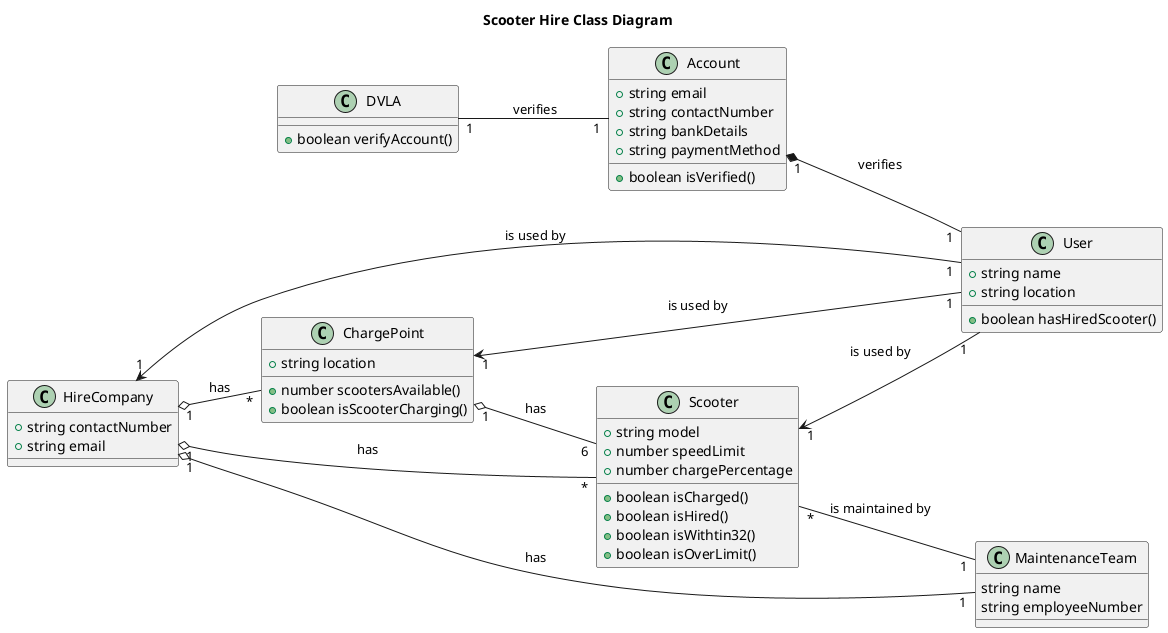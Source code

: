 @startuml

title Scooter Hire Class Diagram

 left to right direction
 
 
 class DVLA {
 +boolean verifyAccount()
 }
 
 class Account {
 +string email
+string contactNumber
+string bankDetails
+string paymentMethod
 +boolean isVerified()
 }
 
 class User{
+string name
+string location
+boolean hasHiredScooter()
}

class ChargePoint {
+string location
+number scootersAvailable()
+boolean isScooterCharging()

}
class Scooter {
+string model
+number speedLimit
+number chargePercentage
+boolean isCharged()
+boolean isHired()
+boolean isWithtin32()
+boolean isOverLimit()
}
class HireCompany {
+string contactNumber
+string email
}

class MaintenanceTeam {
string name
string employeeNumber
}

DVLA "1" -- "1" Account : verifies
Account "1" *-- "1" User : verifies
HireCompany "1" o-- "*" ChargePoint : has
ChargePoint "1" o-- "6" Scooter : has
HireCompany "1" o-- "*" Scooter : has
HireCompany "1" o-- "1" MaintenanceTeam : has
HireCompany "1" <-- "1" User : is used by
Scooter "*" -- "1" MaintenanceTeam : is maintained by
ChargePoint "1" <-- "1"  User : is used by
Scooter "1" <-- "1" User : is used by
@enduml